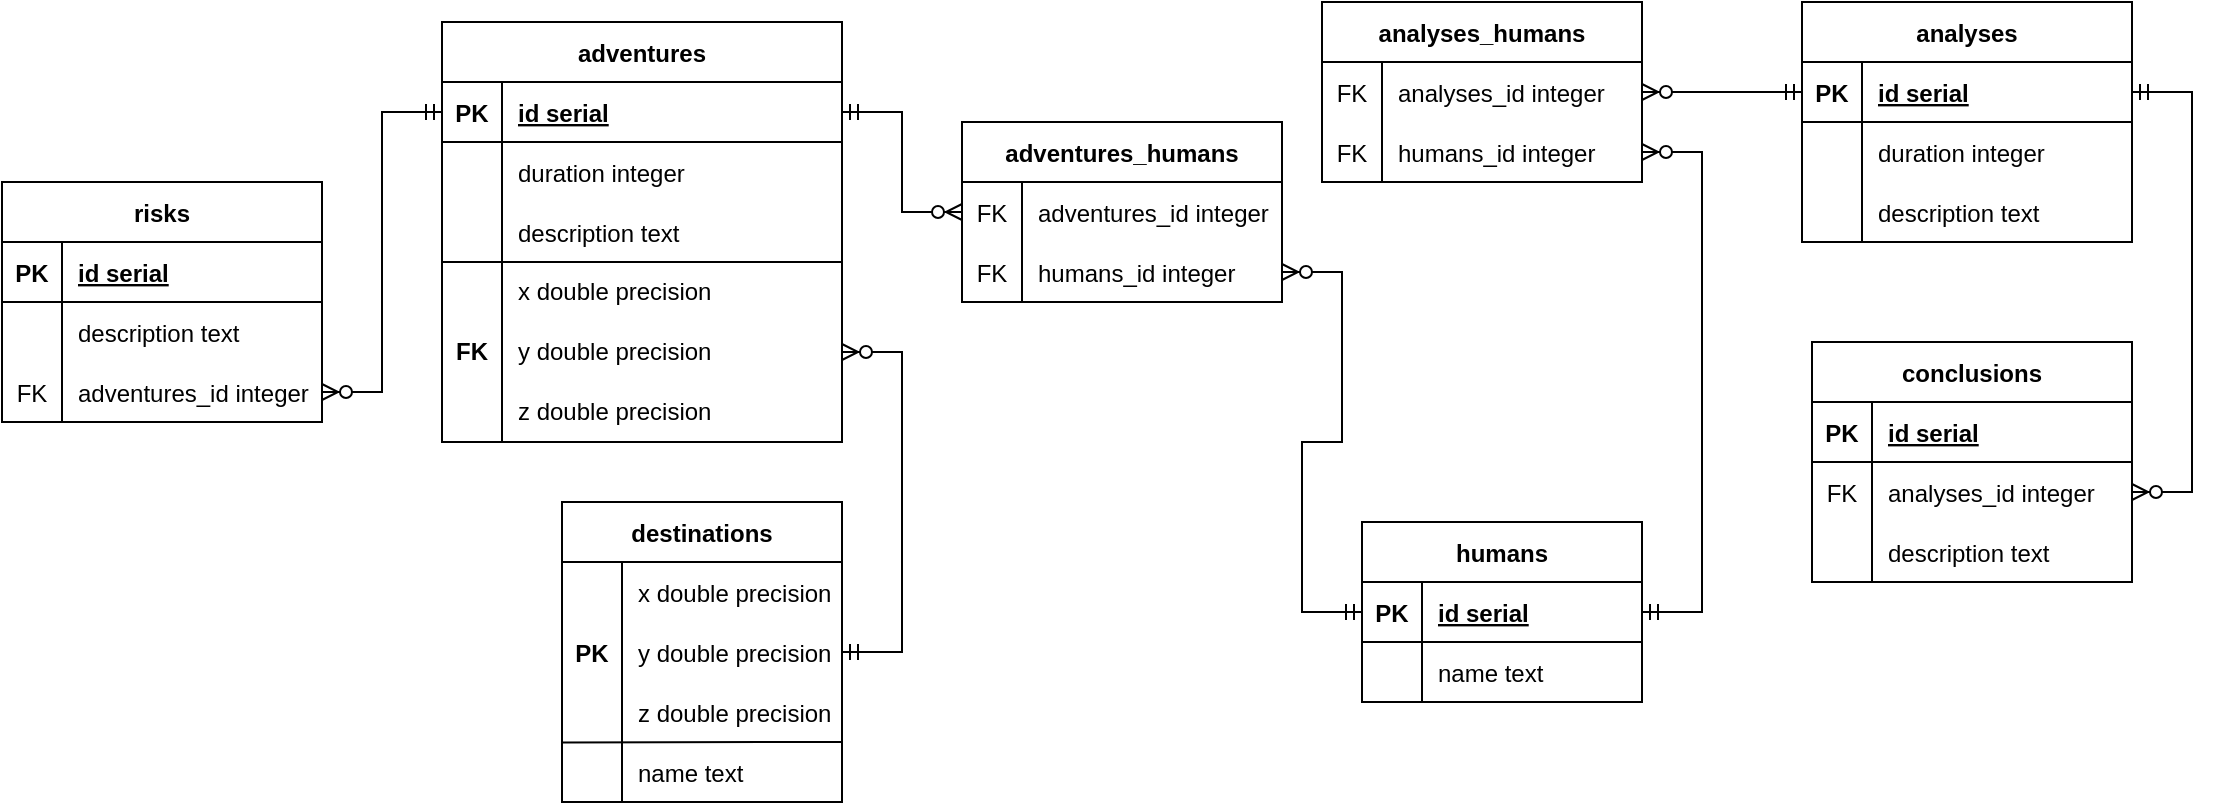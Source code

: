 <mxfile version="21.3.0" type="device">
  <diagram id="R2lEEEUBdFMjLlhIrx00" name="Page-1">
    <mxGraphModel dx="1674" dy="907" grid="1" gridSize="10" guides="1" tooltips="1" connect="1" arrows="1" fold="1" page="1" pageScale="1" pageWidth="850" pageHeight="1100" math="0" shadow="0" extFonts="Permanent Marker^https://fonts.googleapis.com/css?family=Permanent+Marker">
      <root>
        <mxCell id="0" />
        <mxCell id="1" parent="0" />
        <mxCell id="tZwuDDLvrRKOLx_UNDYY-267" value="adventures" style="shape=table;startSize=30;container=1;collapsible=1;childLayout=tableLayout;fixedRows=1;rowLines=0;fontStyle=1;align=center;resizeLast=1;" parent="1" vertex="1">
          <mxGeometry x="220" y="40" width="200" height="210" as="geometry" />
        </mxCell>
        <mxCell id="tZwuDDLvrRKOLx_UNDYY-268" value="" style="shape=partialRectangle;collapsible=0;dropTarget=0;pointerEvents=0;fillColor=none;points=[[0,0.5],[1,0.5]];portConstraint=eastwest;top=0;left=0;right=0;bottom=1;" parent="tZwuDDLvrRKOLx_UNDYY-267" vertex="1">
          <mxGeometry y="30" width="200" height="30" as="geometry" />
        </mxCell>
        <mxCell id="tZwuDDLvrRKOLx_UNDYY-269" value="PK" style="shape=partialRectangle;overflow=hidden;connectable=0;fillColor=none;top=0;left=0;bottom=0;right=0;fontStyle=1;" parent="tZwuDDLvrRKOLx_UNDYY-268" vertex="1">
          <mxGeometry width="30" height="30" as="geometry">
            <mxRectangle width="30" height="30" as="alternateBounds" />
          </mxGeometry>
        </mxCell>
        <mxCell id="tZwuDDLvrRKOLx_UNDYY-270" value="id serial" style="shape=partialRectangle;overflow=hidden;connectable=0;fillColor=none;top=0;left=0;bottom=0;right=0;align=left;spacingLeft=6;fontStyle=5;" parent="tZwuDDLvrRKOLx_UNDYY-268" vertex="1">
          <mxGeometry x="30" width="170" height="30" as="geometry">
            <mxRectangle width="170" height="30" as="alternateBounds" />
          </mxGeometry>
        </mxCell>
        <mxCell id="tZwuDDLvrRKOLx_UNDYY-271" value="" style="shape=partialRectangle;collapsible=0;dropTarget=0;pointerEvents=0;fillColor=none;points=[[0,0.5],[1,0.5]];portConstraint=eastwest;top=0;left=0;right=0;bottom=0;" parent="tZwuDDLvrRKOLx_UNDYY-267" vertex="1">
          <mxGeometry y="60" width="200" height="30" as="geometry" />
        </mxCell>
        <mxCell id="tZwuDDLvrRKOLx_UNDYY-272" value="" style="shape=partialRectangle;overflow=hidden;connectable=0;fillColor=none;top=0;left=0;bottom=0;right=0;" parent="tZwuDDLvrRKOLx_UNDYY-271" vertex="1">
          <mxGeometry width="30" height="30" as="geometry">
            <mxRectangle width="30" height="30" as="alternateBounds" />
          </mxGeometry>
        </mxCell>
        <mxCell id="tZwuDDLvrRKOLx_UNDYY-273" value="duration integer" style="shape=partialRectangle;overflow=hidden;connectable=0;fillColor=none;top=0;left=0;bottom=0;right=0;align=left;spacingLeft=6;" parent="tZwuDDLvrRKOLx_UNDYY-271" vertex="1">
          <mxGeometry x="30" width="170" height="30" as="geometry">
            <mxRectangle width="170" height="30" as="alternateBounds" />
          </mxGeometry>
        </mxCell>
        <mxCell id="tZwuDDLvrRKOLx_UNDYY-274" value="" style="shape=tableRow;horizontal=0;startSize=0;swimlaneHead=0;swimlaneBody=0;fillColor=none;collapsible=0;dropTarget=0;points=[[0,0.5],[1,0.5]];portConstraint=eastwest;top=0;left=0;right=0;bottom=0;" parent="tZwuDDLvrRKOLx_UNDYY-267" vertex="1">
          <mxGeometry y="90" width="200" height="30" as="geometry" />
        </mxCell>
        <mxCell id="tZwuDDLvrRKOLx_UNDYY-275" value="" style="shape=partialRectangle;connectable=0;fillColor=none;top=0;left=0;bottom=0;right=0;fontStyle=0;overflow=hidden;" parent="tZwuDDLvrRKOLx_UNDYY-274" vertex="1">
          <mxGeometry width="30" height="30" as="geometry">
            <mxRectangle width="30" height="30" as="alternateBounds" />
          </mxGeometry>
        </mxCell>
        <mxCell id="tZwuDDLvrRKOLx_UNDYY-276" value="description text" style="shape=partialRectangle;connectable=0;fillColor=none;top=0;left=0;bottom=0;right=0;align=left;spacingLeft=6;fontStyle=0;overflow=hidden;" parent="tZwuDDLvrRKOLx_UNDYY-274" vertex="1">
          <mxGeometry x="30" width="170" height="30" as="geometry">
            <mxRectangle width="170" height="30" as="alternateBounds" />
          </mxGeometry>
        </mxCell>
        <mxCell id="Xyp_nHOZ0y3SRMOsYqRO-1" value="" style="shape=tableRow;horizontal=0;startSize=0;swimlaneHead=0;swimlaneBody=0;fillColor=none;collapsible=0;dropTarget=0;points=[[0,0.5],[1,0.5]];portConstraint=eastwest;top=0;left=0;right=0;bottom=0;" vertex="1" parent="tZwuDDLvrRKOLx_UNDYY-267">
          <mxGeometry y="120" width="200" height="30" as="geometry" />
        </mxCell>
        <mxCell id="Xyp_nHOZ0y3SRMOsYqRO-2" value="" style="shape=partialRectangle;connectable=0;fillColor=none;top=0;left=0;bottom=0;right=0;fontStyle=0;overflow=hidden;whiteSpace=wrap;html=1;" vertex="1" parent="Xyp_nHOZ0y3SRMOsYqRO-1">
          <mxGeometry width="30" height="30" as="geometry">
            <mxRectangle width="30" height="30" as="alternateBounds" />
          </mxGeometry>
        </mxCell>
        <mxCell id="Xyp_nHOZ0y3SRMOsYqRO-3" value="x double precision" style="shape=partialRectangle;connectable=0;fillColor=none;top=0;left=0;bottom=0;right=0;align=left;spacingLeft=6;fontStyle=0;overflow=hidden;whiteSpace=wrap;html=1;" vertex="1" parent="Xyp_nHOZ0y3SRMOsYqRO-1">
          <mxGeometry x="30" width="170" height="30" as="geometry">
            <mxRectangle width="170" height="30" as="alternateBounds" />
          </mxGeometry>
        </mxCell>
        <mxCell id="Xyp_nHOZ0y3SRMOsYqRO-41" value="" style="shape=tableRow;horizontal=0;startSize=0;swimlaneHead=0;swimlaneBody=0;fillColor=none;collapsible=0;dropTarget=0;points=[[0,0.5],[1,0.5]];portConstraint=eastwest;top=0;left=0;right=0;bottom=0;" vertex="1" parent="tZwuDDLvrRKOLx_UNDYY-267">
          <mxGeometry y="150" width="200" height="30" as="geometry" />
        </mxCell>
        <mxCell id="Xyp_nHOZ0y3SRMOsYqRO-42" value="&lt;b&gt;FK&lt;/b&gt;" style="shape=partialRectangle;connectable=0;fillColor=none;top=0;left=0;bottom=0;right=0;fontStyle=0;overflow=hidden;whiteSpace=wrap;html=1;" vertex="1" parent="Xyp_nHOZ0y3SRMOsYqRO-41">
          <mxGeometry width="30" height="30" as="geometry">
            <mxRectangle width="30" height="30" as="alternateBounds" />
          </mxGeometry>
        </mxCell>
        <mxCell id="Xyp_nHOZ0y3SRMOsYqRO-43" value="y double precision" style="shape=partialRectangle;connectable=0;fillColor=none;top=0;left=0;bottom=0;right=0;align=left;spacingLeft=6;fontStyle=0;overflow=hidden;whiteSpace=wrap;html=1;" vertex="1" parent="Xyp_nHOZ0y3SRMOsYqRO-41">
          <mxGeometry x="30" width="170" height="30" as="geometry">
            <mxRectangle width="170" height="30" as="alternateBounds" />
          </mxGeometry>
        </mxCell>
        <mxCell id="Xyp_nHOZ0y3SRMOsYqRO-44" value="" style="shape=tableRow;horizontal=0;startSize=0;swimlaneHead=0;swimlaneBody=0;fillColor=none;collapsible=0;dropTarget=0;points=[[0,0.5],[1,0.5]];portConstraint=eastwest;top=0;left=0;right=0;bottom=0;" vertex="1" parent="tZwuDDLvrRKOLx_UNDYY-267">
          <mxGeometry y="180" width="200" height="30" as="geometry" />
        </mxCell>
        <mxCell id="Xyp_nHOZ0y3SRMOsYqRO-45" value="" style="shape=partialRectangle;connectable=0;fillColor=none;top=0;left=0;bottom=0;right=0;fontStyle=0;overflow=hidden;whiteSpace=wrap;html=1;" vertex="1" parent="Xyp_nHOZ0y3SRMOsYqRO-44">
          <mxGeometry width="30" height="30" as="geometry">
            <mxRectangle width="30" height="30" as="alternateBounds" />
          </mxGeometry>
        </mxCell>
        <mxCell id="Xyp_nHOZ0y3SRMOsYqRO-46" value="z double precision" style="shape=partialRectangle;connectable=0;fillColor=none;top=0;left=0;bottom=0;right=0;align=left;spacingLeft=6;fontStyle=0;overflow=hidden;whiteSpace=wrap;html=1;" vertex="1" parent="Xyp_nHOZ0y3SRMOsYqRO-44">
          <mxGeometry x="30" width="170" height="30" as="geometry">
            <mxRectangle width="170" height="30" as="alternateBounds" />
          </mxGeometry>
        </mxCell>
        <mxCell id="tZwuDDLvrRKOLx_UNDYY-277" value="risks" style="shape=table;startSize=30;container=1;collapsible=1;childLayout=tableLayout;fixedRows=1;rowLines=0;fontStyle=1;align=center;resizeLast=1;" parent="1" vertex="1">
          <mxGeometry y="120" width="160" height="120" as="geometry" />
        </mxCell>
        <mxCell id="tZwuDDLvrRKOLx_UNDYY-278" value="" style="shape=partialRectangle;collapsible=0;dropTarget=0;pointerEvents=0;fillColor=none;points=[[0,0.5],[1,0.5]];portConstraint=eastwest;top=0;left=0;right=0;bottom=1;" parent="tZwuDDLvrRKOLx_UNDYY-277" vertex="1">
          <mxGeometry y="30" width="160" height="30" as="geometry" />
        </mxCell>
        <mxCell id="tZwuDDLvrRKOLx_UNDYY-279" value="PK" style="shape=partialRectangle;overflow=hidden;connectable=0;fillColor=none;top=0;left=0;bottom=0;right=0;fontStyle=1;" parent="tZwuDDLvrRKOLx_UNDYY-278" vertex="1">
          <mxGeometry width="30" height="30" as="geometry">
            <mxRectangle width="30" height="30" as="alternateBounds" />
          </mxGeometry>
        </mxCell>
        <mxCell id="tZwuDDLvrRKOLx_UNDYY-280" value="id serial" style="shape=partialRectangle;overflow=hidden;connectable=0;fillColor=none;top=0;left=0;bottom=0;right=0;align=left;spacingLeft=6;fontStyle=5;" parent="tZwuDDLvrRKOLx_UNDYY-278" vertex="1">
          <mxGeometry x="30" width="130" height="30" as="geometry">
            <mxRectangle width="130" height="30" as="alternateBounds" />
          </mxGeometry>
        </mxCell>
        <mxCell id="tZwuDDLvrRKOLx_UNDYY-281" value="" style="shape=tableRow;horizontal=0;startSize=0;swimlaneHead=0;swimlaneBody=0;fillColor=none;collapsible=0;dropTarget=0;points=[[0,0.5],[1,0.5]];portConstraint=eastwest;top=0;left=0;right=0;bottom=0;" parent="tZwuDDLvrRKOLx_UNDYY-277" vertex="1">
          <mxGeometry y="60" width="160" height="30" as="geometry" />
        </mxCell>
        <mxCell id="tZwuDDLvrRKOLx_UNDYY-282" value="" style="shape=partialRectangle;connectable=0;fillColor=none;top=0;left=0;bottom=0;right=0;fontStyle=0;overflow=hidden;" parent="tZwuDDLvrRKOLx_UNDYY-281" vertex="1">
          <mxGeometry width="30" height="30" as="geometry">
            <mxRectangle width="30" height="30" as="alternateBounds" />
          </mxGeometry>
        </mxCell>
        <mxCell id="tZwuDDLvrRKOLx_UNDYY-283" value="description text" style="shape=partialRectangle;connectable=0;fillColor=none;top=0;left=0;bottom=0;right=0;align=left;spacingLeft=6;fontStyle=0;overflow=hidden;" parent="tZwuDDLvrRKOLx_UNDYY-281" vertex="1">
          <mxGeometry x="30" width="130" height="30" as="geometry">
            <mxRectangle width="130" height="30" as="alternateBounds" />
          </mxGeometry>
        </mxCell>
        <mxCell id="tZwuDDLvrRKOLx_UNDYY-284" value="" style="shape=tableRow;horizontal=0;startSize=0;swimlaneHead=0;swimlaneBody=0;fillColor=none;collapsible=0;dropTarget=0;points=[[0,0.5],[1,0.5]];portConstraint=eastwest;top=0;left=0;right=0;bottom=0;" parent="tZwuDDLvrRKOLx_UNDYY-277" vertex="1">
          <mxGeometry y="90" width="160" height="30" as="geometry" />
        </mxCell>
        <mxCell id="tZwuDDLvrRKOLx_UNDYY-285" value="FK" style="shape=partialRectangle;connectable=0;fillColor=none;top=0;left=0;bottom=0;right=0;fontStyle=0;overflow=hidden;" parent="tZwuDDLvrRKOLx_UNDYY-284" vertex="1">
          <mxGeometry width="30" height="30" as="geometry">
            <mxRectangle width="30" height="30" as="alternateBounds" />
          </mxGeometry>
        </mxCell>
        <mxCell id="tZwuDDLvrRKOLx_UNDYY-286" value="adventures_id integer" style="shape=partialRectangle;connectable=0;fillColor=none;top=0;left=0;bottom=0;right=0;align=left;spacingLeft=6;fontStyle=0;overflow=hidden;" parent="tZwuDDLvrRKOLx_UNDYY-284" vertex="1">
          <mxGeometry x="30" width="130" height="30" as="geometry">
            <mxRectangle width="130" height="30" as="alternateBounds" />
          </mxGeometry>
        </mxCell>
        <mxCell id="tZwuDDLvrRKOLx_UNDYY-287" value="humans" style="shape=table;startSize=30;container=1;collapsible=1;childLayout=tableLayout;fixedRows=1;rowLines=0;fontStyle=1;align=center;resizeLast=1;" parent="1" vertex="1">
          <mxGeometry x="680" y="290" width="140" height="90" as="geometry" />
        </mxCell>
        <mxCell id="tZwuDDLvrRKOLx_UNDYY-288" value="" style="shape=partialRectangle;collapsible=0;dropTarget=0;pointerEvents=0;fillColor=none;points=[[0,0.5],[1,0.5]];portConstraint=eastwest;top=0;left=0;right=0;bottom=1;" parent="tZwuDDLvrRKOLx_UNDYY-287" vertex="1">
          <mxGeometry y="30" width="140" height="30" as="geometry" />
        </mxCell>
        <mxCell id="tZwuDDLvrRKOLx_UNDYY-289" value="PK" style="shape=partialRectangle;overflow=hidden;connectable=0;fillColor=none;top=0;left=0;bottom=0;right=0;fontStyle=1;" parent="tZwuDDLvrRKOLx_UNDYY-288" vertex="1">
          <mxGeometry width="30" height="30" as="geometry">
            <mxRectangle width="30" height="30" as="alternateBounds" />
          </mxGeometry>
        </mxCell>
        <mxCell id="tZwuDDLvrRKOLx_UNDYY-290" value="id serial" style="shape=partialRectangle;overflow=hidden;connectable=0;fillColor=none;top=0;left=0;bottom=0;right=0;align=left;spacingLeft=6;fontStyle=5;" parent="tZwuDDLvrRKOLx_UNDYY-288" vertex="1">
          <mxGeometry x="30" width="110" height="30" as="geometry">
            <mxRectangle width="110" height="30" as="alternateBounds" />
          </mxGeometry>
        </mxCell>
        <mxCell id="tZwuDDLvrRKOLx_UNDYY-291" value="" style="shape=partialRectangle;collapsible=0;dropTarget=0;pointerEvents=0;fillColor=none;points=[[0,0.5],[1,0.5]];portConstraint=eastwest;top=0;left=0;right=0;bottom=0;" parent="tZwuDDLvrRKOLx_UNDYY-287" vertex="1">
          <mxGeometry y="60" width="140" height="30" as="geometry" />
        </mxCell>
        <mxCell id="tZwuDDLvrRKOLx_UNDYY-292" value="" style="shape=partialRectangle;overflow=hidden;connectable=0;fillColor=none;top=0;left=0;bottom=0;right=0;" parent="tZwuDDLvrRKOLx_UNDYY-291" vertex="1">
          <mxGeometry width="30" height="30" as="geometry">
            <mxRectangle width="30" height="30" as="alternateBounds" />
          </mxGeometry>
        </mxCell>
        <mxCell id="tZwuDDLvrRKOLx_UNDYY-293" value="name text" style="shape=partialRectangle;overflow=hidden;connectable=0;fillColor=none;top=0;left=0;bottom=0;right=0;align=left;spacingLeft=6;" parent="tZwuDDLvrRKOLx_UNDYY-291" vertex="1">
          <mxGeometry x="30" width="110" height="30" as="geometry">
            <mxRectangle width="110" height="30" as="alternateBounds" />
          </mxGeometry>
        </mxCell>
        <mxCell id="tZwuDDLvrRKOLx_UNDYY-294" value="analyses" style="shape=table;startSize=30;container=1;collapsible=1;childLayout=tableLayout;fixedRows=1;rowLines=0;fontStyle=1;align=center;resizeLast=1;" parent="1" vertex="1">
          <mxGeometry x="900" y="30" width="165" height="120" as="geometry" />
        </mxCell>
        <mxCell id="tZwuDDLvrRKOLx_UNDYY-295" value="" style="shape=partialRectangle;collapsible=0;dropTarget=0;pointerEvents=0;fillColor=none;points=[[0,0.5],[1,0.5]];portConstraint=eastwest;top=0;left=0;right=0;bottom=1;" parent="tZwuDDLvrRKOLx_UNDYY-294" vertex="1">
          <mxGeometry y="30" width="165" height="30" as="geometry" />
        </mxCell>
        <mxCell id="tZwuDDLvrRKOLx_UNDYY-296" value="PK" style="shape=partialRectangle;overflow=hidden;connectable=0;fillColor=none;top=0;left=0;bottom=0;right=0;fontStyle=1;" parent="tZwuDDLvrRKOLx_UNDYY-295" vertex="1">
          <mxGeometry width="30" height="30" as="geometry">
            <mxRectangle width="30" height="30" as="alternateBounds" />
          </mxGeometry>
        </mxCell>
        <mxCell id="tZwuDDLvrRKOLx_UNDYY-297" value="id serial" style="shape=partialRectangle;overflow=hidden;connectable=0;fillColor=none;top=0;left=0;bottom=0;right=0;align=left;spacingLeft=6;fontStyle=5;" parent="tZwuDDLvrRKOLx_UNDYY-295" vertex="1">
          <mxGeometry x="30" width="135" height="30" as="geometry">
            <mxRectangle width="135" height="30" as="alternateBounds" />
          </mxGeometry>
        </mxCell>
        <mxCell id="tZwuDDLvrRKOLx_UNDYY-298" value="" style="shape=partialRectangle;collapsible=0;dropTarget=0;pointerEvents=0;fillColor=none;points=[[0,0.5],[1,0.5]];portConstraint=eastwest;top=0;left=0;right=0;bottom=0;" parent="tZwuDDLvrRKOLx_UNDYY-294" vertex="1">
          <mxGeometry y="60" width="165" height="30" as="geometry" />
        </mxCell>
        <mxCell id="tZwuDDLvrRKOLx_UNDYY-299" value="" style="shape=partialRectangle;overflow=hidden;connectable=0;fillColor=none;top=0;left=0;bottom=0;right=0;" parent="tZwuDDLvrRKOLx_UNDYY-298" vertex="1">
          <mxGeometry width="30" height="30" as="geometry">
            <mxRectangle width="30" height="30" as="alternateBounds" />
          </mxGeometry>
        </mxCell>
        <mxCell id="tZwuDDLvrRKOLx_UNDYY-300" value="duration integer" style="shape=partialRectangle;overflow=hidden;connectable=0;fillColor=none;top=0;left=0;bottom=0;right=0;align=left;spacingLeft=6;" parent="tZwuDDLvrRKOLx_UNDYY-298" vertex="1">
          <mxGeometry x="30" width="135" height="30" as="geometry">
            <mxRectangle width="135" height="30" as="alternateBounds" />
          </mxGeometry>
        </mxCell>
        <mxCell id="tZwuDDLvrRKOLx_UNDYY-301" value="" style="shape=tableRow;horizontal=0;startSize=0;swimlaneHead=0;swimlaneBody=0;fillColor=none;collapsible=0;dropTarget=0;points=[[0,0.5],[1,0.5]];portConstraint=eastwest;top=0;left=0;right=0;bottom=0;" parent="tZwuDDLvrRKOLx_UNDYY-294" vertex="1">
          <mxGeometry y="90" width="165" height="30" as="geometry" />
        </mxCell>
        <mxCell id="tZwuDDLvrRKOLx_UNDYY-302" value="" style="shape=partialRectangle;connectable=0;fillColor=none;top=0;left=0;bottom=0;right=0;fontStyle=0;overflow=hidden;" parent="tZwuDDLvrRKOLx_UNDYY-301" vertex="1">
          <mxGeometry width="30" height="30" as="geometry">
            <mxRectangle width="30" height="30" as="alternateBounds" />
          </mxGeometry>
        </mxCell>
        <mxCell id="tZwuDDLvrRKOLx_UNDYY-303" value="description text" style="shape=partialRectangle;connectable=0;fillColor=none;top=0;left=0;bottom=0;right=0;align=left;spacingLeft=6;fontStyle=0;overflow=hidden;" parent="tZwuDDLvrRKOLx_UNDYY-301" vertex="1">
          <mxGeometry x="30" width="135" height="30" as="geometry">
            <mxRectangle width="135" height="30" as="alternateBounds" />
          </mxGeometry>
        </mxCell>
        <mxCell id="tZwuDDLvrRKOLx_UNDYY-304" value="conclusions" style="shape=table;startSize=30;container=1;collapsible=1;childLayout=tableLayout;fixedRows=1;rowLines=0;fontStyle=1;align=center;resizeLast=1;" parent="1" vertex="1">
          <mxGeometry x="905" y="200" width="160" height="120" as="geometry" />
        </mxCell>
        <mxCell id="tZwuDDLvrRKOLx_UNDYY-305" value="" style="shape=partialRectangle;collapsible=0;dropTarget=0;pointerEvents=0;fillColor=none;points=[[0,0.5],[1,0.5]];portConstraint=eastwest;top=0;left=0;right=0;bottom=1;" parent="tZwuDDLvrRKOLx_UNDYY-304" vertex="1">
          <mxGeometry y="30" width="160" height="30" as="geometry" />
        </mxCell>
        <mxCell id="tZwuDDLvrRKOLx_UNDYY-306" value="PK" style="shape=partialRectangle;overflow=hidden;connectable=0;fillColor=none;top=0;left=0;bottom=0;right=0;fontStyle=1;" parent="tZwuDDLvrRKOLx_UNDYY-305" vertex="1">
          <mxGeometry width="30" height="30" as="geometry">
            <mxRectangle width="30" height="30" as="alternateBounds" />
          </mxGeometry>
        </mxCell>
        <mxCell id="tZwuDDLvrRKOLx_UNDYY-307" value="id serial" style="shape=partialRectangle;overflow=hidden;connectable=0;fillColor=none;top=0;left=0;bottom=0;right=0;align=left;spacingLeft=6;fontStyle=5;" parent="tZwuDDLvrRKOLx_UNDYY-305" vertex="1">
          <mxGeometry x="30" width="130" height="30" as="geometry">
            <mxRectangle width="130" height="30" as="alternateBounds" />
          </mxGeometry>
        </mxCell>
        <mxCell id="tZwuDDLvrRKOLx_UNDYY-308" value="" style="shape=tableRow;horizontal=0;startSize=0;swimlaneHead=0;swimlaneBody=0;fillColor=none;collapsible=0;dropTarget=0;points=[[0,0.5],[1,0.5]];portConstraint=eastwest;top=0;left=0;right=0;bottom=0;" parent="tZwuDDLvrRKOLx_UNDYY-304" vertex="1">
          <mxGeometry y="60" width="160" height="30" as="geometry" />
        </mxCell>
        <mxCell id="tZwuDDLvrRKOLx_UNDYY-309" value="FK" style="shape=partialRectangle;connectable=0;fillColor=none;top=0;left=0;bottom=0;right=0;fontStyle=0;overflow=hidden;" parent="tZwuDDLvrRKOLx_UNDYY-308" vertex="1">
          <mxGeometry width="30" height="30" as="geometry">
            <mxRectangle width="30" height="30" as="alternateBounds" />
          </mxGeometry>
        </mxCell>
        <mxCell id="tZwuDDLvrRKOLx_UNDYY-310" value="analyses_id integer" style="shape=partialRectangle;connectable=0;fillColor=none;top=0;left=0;bottom=0;right=0;align=left;spacingLeft=6;fontStyle=0;overflow=hidden;" parent="tZwuDDLvrRKOLx_UNDYY-308" vertex="1">
          <mxGeometry x="30" width="130" height="30" as="geometry">
            <mxRectangle width="130" height="30" as="alternateBounds" />
          </mxGeometry>
        </mxCell>
        <mxCell id="tZwuDDLvrRKOLx_UNDYY-311" value="" style="shape=tableRow;horizontal=0;startSize=0;swimlaneHead=0;swimlaneBody=0;fillColor=none;collapsible=0;dropTarget=0;points=[[0,0.5],[1,0.5]];portConstraint=eastwest;top=0;left=0;right=0;bottom=0;" parent="tZwuDDLvrRKOLx_UNDYY-304" vertex="1">
          <mxGeometry y="90" width="160" height="30" as="geometry" />
        </mxCell>
        <mxCell id="tZwuDDLvrRKOLx_UNDYY-312" value="" style="shape=partialRectangle;connectable=0;fillColor=none;top=0;left=0;bottom=0;right=0;fontStyle=0;overflow=hidden;" parent="tZwuDDLvrRKOLx_UNDYY-311" vertex="1">
          <mxGeometry width="30" height="30" as="geometry">
            <mxRectangle width="30" height="30" as="alternateBounds" />
          </mxGeometry>
        </mxCell>
        <mxCell id="tZwuDDLvrRKOLx_UNDYY-313" value="description text" style="shape=partialRectangle;connectable=0;fillColor=none;top=0;left=0;bottom=0;right=0;align=left;spacingLeft=6;fontStyle=0;overflow=hidden;" parent="tZwuDDLvrRKOLx_UNDYY-311" vertex="1">
          <mxGeometry x="30" width="130" height="30" as="geometry">
            <mxRectangle width="130" height="30" as="alternateBounds" />
          </mxGeometry>
        </mxCell>
        <mxCell id="tZwuDDLvrRKOLx_UNDYY-314" value="adventures_humans" style="shape=table;startSize=30;container=1;collapsible=1;childLayout=tableLayout;fixedRows=1;rowLines=0;fontStyle=1;align=center;resizeLast=1;" parent="1" vertex="1">
          <mxGeometry x="480" y="90" width="160" height="90" as="geometry" />
        </mxCell>
        <mxCell id="tZwuDDLvrRKOLx_UNDYY-315" value="" style="shape=partialRectangle;collapsible=0;dropTarget=0;pointerEvents=0;fillColor=none;points=[[0,0.5],[1,0.5]];portConstraint=eastwest;top=0;left=0;right=0;bottom=0;" parent="tZwuDDLvrRKOLx_UNDYY-314" vertex="1">
          <mxGeometry y="30" width="160" height="30" as="geometry" />
        </mxCell>
        <mxCell id="tZwuDDLvrRKOLx_UNDYY-316" value="FK" style="shape=partialRectangle;overflow=hidden;connectable=0;fillColor=none;top=0;left=0;bottom=0;right=0;" parent="tZwuDDLvrRKOLx_UNDYY-315" vertex="1">
          <mxGeometry width="30" height="30" as="geometry">
            <mxRectangle width="30" height="30" as="alternateBounds" />
          </mxGeometry>
        </mxCell>
        <mxCell id="tZwuDDLvrRKOLx_UNDYY-317" value="adventures_id integer" style="shape=partialRectangle;overflow=hidden;connectable=0;fillColor=none;top=0;left=0;bottom=0;right=0;align=left;spacingLeft=6;" parent="tZwuDDLvrRKOLx_UNDYY-315" vertex="1">
          <mxGeometry x="30" width="130" height="30" as="geometry">
            <mxRectangle width="130" height="30" as="alternateBounds" />
          </mxGeometry>
        </mxCell>
        <mxCell id="tZwuDDLvrRKOLx_UNDYY-318" value="" style="shape=tableRow;horizontal=0;startSize=0;swimlaneHead=0;swimlaneBody=0;fillColor=none;collapsible=0;dropTarget=0;points=[[0,0.5],[1,0.5]];portConstraint=eastwest;top=0;left=0;right=0;bottom=0;" parent="tZwuDDLvrRKOLx_UNDYY-314" vertex="1">
          <mxGeometry y="60" width="160" height="30" as="geometry" />
        </mxCell>
        <mxCell id="tZwuDDLvrRKOLx_UNDYY-319" value="FK" style="shape=partialRectangle;connectable=0;fillColor=none;top=0;left=0;bottom=0;right=0;fontStyle=0;overflow=hidden;" parent="tZwuDDLvrRKOLx_UNDYY-318" vertex="1">
          <mxGeometry width="30" height="30" as="geometry">
            <mxRectangle width="30" height="30" as="alternateBounds" />
          </mxGeometry>
        </mxCell>
        <mxCell id="tZwuDDLvrRKOLx_UNDYY-320" value="humans_id integer" style="shape=partialRectangle;connectable=0;fillColor=none;top=0;left=0;bottom=0;right=0;align=left;spacingLeft=6;fontStyle=0;overflow=hidden;" parent="tZwuDDLvrRKOLx_UNDYY-318" vertex="1">
          <mxGeometry x="30" width="130" height="30" as="geometry">
            <mxRectangle width="130" height="30" as="alternateBounds" />
          </mxGeometry>
        </mxCell>
        <mxCell id="tZwuDDLvrRKOLx_UNDYY-321" value="analyses_humans" style="shape=table;startSize=30;container=1;collapsible=1;childLayout=tableLayout;fixedRows=1;rowLines=0;fontStyle=1;align=center;resizeLast=1;" parent="1" vertex="1">
          <mxGeometry x="660" y="30" width="160" height="90" as="geometry" />
        </mxCell>
        <mxCell id="tZwuDDLvrRKOLx_UNDYY-322" value="" style="shape=partialRectangle;collapsible=0;dropTarget=0;pointerEvents=0;fillColor=none;points=[[0,0.5],[1,0.5]];portConstraint=eastwest;top=0;left=0;right=0;bottom=0;" parent="tZwuDDLvrRKOLx_UNDYY-321" vertex="1">
          <mxGeometry y="30" width="160" height="30" as="geometry" />
        </mxCell>
        <mxCell id="tZwuDDLvrRKOLx_UNDYY-323" value="FK" style="shape=partialRectangle;overflow=hidden;connectable=0;fillColor=none;top=0;left=0;bottom=0;right=0;" parent="tZwuDDLvrRKOLx_UNDYY-322" vertex="1">
          <mxGeometry width="30" height="30" as="geometry">
            <mxRectangle width="30" height="30" as="alternateBounds" />
          </mxGeometry>
        </mxCell>
        <mxCell id="tZwuDDLvrRKOLx_UNDYY-324" value="analyses_id integer" style="shape=partialRectangle;overflow=hidden;connectable=0;fillColor=none;top=0;left=0;bottom=0;right=0;align=left;spacingLeft=6;" parent="tZwuDDLvrRKOLx_UNDYY-322" vertex="1">
          <mxGeometry x="30" width="130" height="30" as="geometry">
            <mxRectangle width="130" height="30" as="alternateBounds" />
          </mxGeometry>
        </mxCell>
        <mxCell id="tZwuDDLvrRKOLx_UNDYY-325" value="" style="shape=tableRow;horizontal=0;startSize=0;swimlaneHead=0;swimlaneBody=0;fillColor=none;collapsible=0;dropTarget=0;points=[[0,0.5],[1,0.5]];portConstraint=eastwest;top=0;left=0;right=0;bottom=0;" parent="tZwuDDLvrRKOLx_UNDYY-321" vertex="1">
          <mxGeometry y="60" width="160" height="30" as="geometry" />
        </mxCell>
        <mxCell id="tZwuDDLvrRKOLx_UNDYY-326" value="FK" style="shape=partialRectangle;connectable=0;fillColor=none;top=0;left=0;bottom=0;right=0;fontStyle=0;overflow=hidden;" parent="tZwuDDLvrRKOLx_UNDYY-325" vertex="1">
          <mxGeometry width="30" height="30" as="geometry">
            <mxRectangle width="30" height="30" as="alternateBounds" />
          </mxGeometry>
        </mxCell>
        <mxCell id="tZwuDDLvrRKOLx_UNDYY-327" value="humans_id integer" style="shape=partialRectangle;connectable=0;fillColor=none;top=0;left=0;bottom=0;right=0;align=left;spacingLeft=6;fontStyle=0;overflow=hidden;" parent="tZwuDDLvrRKOLx_UNDYY-325" vertex="1">
          <mxGeometry x="30" width="130" height="30" as="geometry">
            <mxRectangle width="130" height="30" as="alternateBounds" />
          </mxGeometry>
        </mxCell>
        <mxCell id="Xyp_nHOZ0y3SRMOsYqRO-23" value="" style="edgeStyle=entityRelationEdgeStyle;fontSize=12;html=1;endArrow=ERzeroToMany;startArrow=ERmandOne;rounded=0;exitX=1;exitY=0.5;exitDx=0;exitDy=0;entryX=1;entryY=0.5;entryDx=0;entryDy=0;" edge="1" parent="1" source="Xyp_nHOZ0y3SRMOsYqRO-20" target="Xyp_nHOZ0y3SRMOsYqRO-41">
          <mxGeometry width="100" height="100" relative="1" as="geometry">
            <mxPoint x="440" y="260" as="sourcePoint" />
            <mxPoint x="440" y="360" as="targetPoint" />
          </mxGeometry>
        </mxCell>
        <mxCell id="Xyp_nHOZ0y3SRMOsYqRO-25" value="" style="edgeStyle=entityRelationEdgeStyle;fontSize=12;html=1;endArrow=ERzeroToMany;startArrow=ERmandOne;rounded=0;entryX=1;entryY=0.5;entryDx=0;entryDy=0;exitX=1;exitY=0.5;exitDx=0;exitDy=0;" edge="1" parent="1" source="tZwuDDLvrRKOLx_UNDYY-288" target="tZwuDDLvrRKOLx_UNDYY-325">
          <mxGeometry width="100" height="100" relative="1" as="geometry">
            <mxPoint x="770" y="310" as="sourcePoint" />
            <mxPoint x="870" y="210" as="targetPoint" />
          </mxGeometry>
        </mxCell>
        <mxCell id="Xyp_nHOZ0y3SRMOsYqRO-26" value="" style="edgeStyle=entityRelationEdgeStyle;fontSize=12;html=1;endArrow=ERzeroToMany;startArrow=ERmandOne;rounded=0;entryX=1;entryY=0.5;entryDx=0;entryDy=0;exitX=0;exitY=0.5;exitDx=0;exitDy=0;" edge="1" parent="1" source="tZwuDDLvrRKOLx_UNDYY-288" target="tZwuDDLvrRKOLx_UNDYY-318">
          <mxGeometry width="100" height="100" relative="1" as="geometry">
            <mxPoint x="720" y="230" as="sourcePoint" />
            <mxPoint x="780" y="270" as="targetPoint" />
          </mxGeometry>
        </mxCell>
        <mxCell id="Xyp_nHOZ0y3SRMOsYqRO-27" value="" style="edgeStyle=entityRelationEdgeStyle;fontSize=12;html=1;endArrow=ERzeroToMany;startArrow=ERmandOne;rounded=0;entryX=1;entryY=0.5;entryDx=0;entryDy=0;exitX=0;exitY=0.5;exitDx=0;exitDy=0;" edge="1" parent="1" source="tZwuDDLvrRKOLx_UNDYY-268" target="tZwuDDLvrRKOLx_UNDYY-284">
          <mxGeometry width="100" height="100" relative="1" as="geometry">
            <mxPoint x="230" y="350" as="sourcePoint" />
            <mxPoint x="170" y="380" as="targetPoint" />
          </mxGeometry>
        </mxCell>
        <mxCell id="Xyp_nHOZ0y3SRMOsYqRO-28" value="" style="edgeStyle=entityRelationEdgeStyle;fontSize=12;html=1;endArrow=ERzeroToMany;startArrow=ERmandOne;rounded=0;entryX=1;entryY=0.5;entryDx=0;entryDy=0;exitX=1;exitY=0.5;exitDx=0;exitDy=0;" edge="1" parent="1" source="tZwuDDLvrRKOLx_UNDYY-295" target="tZwuDDLvrRKOLx_UNDYY-308">
          <mxGeometry width="100" height="100" relative="1" as="geometry">
            <mxPoint x="690" y="310" as="sourcePoint" />
            <mxPoint x="750" y="350" as="targetPoint" />
          </mxGeometry>
        </mxCell>
        <mxCell id="Xyp_nHOZ0y3SRMOsYqRO-29" value="" style="edgeStyle=entityRelationEdgeStyle;fontSize=12;html=1;endArrow=ERzeroToMany;startArrow=ERmandOne;rounded=0;entryX=1;entryY=0.5;entryDx=0;entryDy=0;exitX=0;exitY=0.5;exitDx=0;exitDy=0;" edge="1" parent="1" source="tZwuDDLvrRKOLx_UNDYY-295" target="tZwuDDLvrRKOLx_UNDYY-322">
          <mxGeometry width="100" height="100" relative="1" as="geometry">
            <mxPoint x="830" y="230" as="sourcePoint" />
            <mxPoint x="890" y="270" as="targetPoint" />
          </mxGeometry>
        </mxCell>
        <mxCell id="Xyp_nHOZ0y3SRMOsYqRO-30" value="" style="edgeStyle=entityRelationEdgeStyle;fontSize=12;html=1;endArrow=ERzeroToMany;startArrow=ERmandOne;rounded=0;entryX=0;entryY=0.5;entryDx=0;entryDy=0;exitX=1;exitY=0.5;exitDx=0;exitDy=0;" edge="1" parent="1" source="tZwuDDLvrRKOLx_UNDYY-268" target="tZwuDDLvrRKOLx_UNDYY-315">
          <mxGeometry width="100" height="100" relative="1" as="geometry">
            <mxPoint x="680" y="170" as="sourcePoint" />
            <mxPoint x="620" y="200" as="targetPoint" />
          </mxGeometry>
        </mxCell>
        <mxCell id="Xyp_nHOZ0y3SRMOsYqRO-50" value="" style="endArrow=none;html=1;rounded=0;" edge="1" parent="1">
          <mxGeometry width="50" height="50" relative="1" as="geometry">
            <mxPoint x="220" y="160" as="sourcePoint" />
            <mxPoint x="420" y="160" as="targetPoint" />
          </mxGeometry>
        </mxCell>
        <mxCell id="Xyp_nHOZ0y3SRMOsYqRO-53" value="" style="group" vertex="1" connectable="0" parent="1">
          <mxGeometry x="280" y="280" width="140" height="150" as="geometry" />
        </mxCell>
        <mxCell id="Xyp_nHOZ0y3SRMOsYqRO-4" value="destinations" style="shape=table;startSize=30;container=1;collapsible=1;childLayout=tableLayout;fixedRows=1;rowLines=0;fontStyle=1;align=center;resizeLast=1;" vertex="1" parent="Xyp_nHOZ0y3SRMOsYqRO-53">
          <mxGeometry width="140" height="150" as="geometry" />
        </mxCell>
        <mxCell id="Xyp_nHOZ0y3SRMOsYqRO-17" value="" style="shape=tableRow;horizontal=0;startSize=0;swimlaneHead=0;swimlaneBody=0;fillColor=none;collapsible=0;dropTarget=0;points=[[0,0.5],[1,0.5]];portConstraint=eastwest;top=0;left=0;right=0;bottom=0;" vertex="1" parent="Xyp_nHOZ0y3SRMOsYqRO-4">
          <mxGeometry y="30" width="140" height="30" as="geometry" />
        </mxCell>
        <mxCell id="Xyp_nHOZ0y3SRMOsYqRO-18" value="" style="shape=partialRectangle;connectable=0;fillColor=none;top=0;left=0;bottom=0;right=0;editable=1;overflow=hidden;fontStyle=1" vertex="1" parent="Xyp_nHOZ0y3SRMOsYqRO-17">
          <mxGeometry width="30" height="30" as="geometry">
            <mxRectangle width="30" height="30" as="alternateBounds" />
          </mxGeometry>
        </mxCell>
        <mxCell id="Xyp_nHOZ0y3SRMOsYqRO-19" value="x double precision" style="shape=partialRectangle;connectable=0;fillColor=none;top=0;left=0;bottom=0;right=0;align=left;spacingLeft=6;overflow=hidden;" vertex="1" parent="Xyp_nHOZ0y3SRMOsYqRO-17">
          <mxGeometry x="30" width="110" height="30" as="geometry">
            <mxRectangle width="110" height="30" as="alternateBounds" />
          </mxGeometry>
        </mxCell>
        <mxCell id="Xyp_nHOZ0y3SRMOsYqRO-20" value="" style="shape=tableRow;horizontal=0;startSize=0;swimlaneHead=0;swimlaneBody=0;fillColor=none;collapsible=0;dropTarget=0;points=[[0,0.5],[1,0.5]];portConstraint=eastwest;top=0;left=0;right=0;bottom=0;" vertex="1" parent="Xyp_nHOZ0y3SRMOsYqRO-4">
          <mxGeometry y="60" width="140" height="30" as="geometry" />
        </mxCell>
        <mxCell id="Xyp_nHOZ0y3SRMOsYqRO-21" value="PK" style="shape=partialRectangle;connectable=0;fillColor=none;top=0;left=0;bottom=0;right=0;editable=1;overflow=hidden;fontStyle=1" vertex="1" parent="Xyp_nHOZ0y3SRMOsYqRO-20">
          <mxGeometry width="30" height="30" as="geometry">
            <mxRectangle width="30" height="30" as="alternateBounds" />
          </mxGeometry>
        </mxCell>
        <mxCell id="Xyp_nHOZ0y3SRMOsYqRO-22" value="y double precision" style="shape=partialRectangle;connectable=0;fillColor=none;top=0;left=0;bottom=0;right=0;align=left;spacingLeft=6;overflow=hidden;" vertex="1" parent="Xyp_nHOZ0y3SRMOsYqRO-20">
          <mxGeometry x="30" width="110" height="30" as="geometry">
            <mxRectangle width="110" height="30" as="alternateBounds" />
          </mxGeometry>
        </mxCell>
        <mxCell id="Xyp_nHOZ0y3SRMOsYqRO-11" value="" style="shape=tableRow;horizontal=0;startSize=0;swimlaneHead=0;swimlaneBody=0;fillColor=none;collapsible=0;dropTarget=0;points=[[0,0.5],[1,0.5]];portConstraint=eastwest;top=0;left=0;right=0;bottom=0;" vertex="1" parent="Xyp_nHOZ0y3SRMOsYqRO-4">
          <mxGeometry y="90" width="140" height="30" as="geometry" />
        </mxCell>
        <mxCell id="Xyp_nHOZ0y3SRMOsYqRO-12" value="" style="shape=partialRectangle;connectable=0;fillColor=none;top=0;left=0;bottom=0;right=0;editable=1;overflow=hidden;fontStyle=1" vertex="1" parent="Xyp_nHOZ0y3SRMOsYqRO-11">
          <mxGeometry width="30" height="30" as="geometry">
            <mxRectangle width="30" height="30" as="alternateBounds" />
          </mxGeometry>
        </mxCell>
        <mxCell id="Xyp_nHOZ0y3SRMOsYqRO-13" value="z double precision" style="shape=partialRectangle;connectable=0;fillColor=none;top=0;left=0;bottom=0;right=0;align=left;spacingLeft=6;overflow=hidden;" vertex="1" parent="Xyp_nHOZ0y3SRMOsYqRO-11">
          <mxGeometry x="30" width="110" height="30" as="geometry">
            <mxRectangle width="110" height="30" as="alternateBounds" />
          </mxGeometry>
        </mxCell>
        <mxCell id="Xyp_nHOZ0y3SRMOsYqRO-8" value="" style="shape=partialRectangle;collapsible=0;dropTarget=0;pointerEvents=0;fillColor=none;points=[[0,0.5],[1,0.5]];portConstraint=eastwest;top=0;left=0;right=0;bottom=0;" vertex="1" parent="Xyp_nHOZ0y3SRMOsYqRO-4">
          <mxGeometry y="120" width="140" height="30" as="geometry" />
        </mxCell>
        <mxCell id="Xyp_nHOZ0y3SRMOsYqRO-9" value="" style="shape=partialRectangle;overflow=hidden;connectable=0;fillColor=none;top=0;left=0;bottom=0;right=0;" vertex="1" parent="Xyp_nHOZ0y3SRMOsYqRO-8">
          <mxGeometry width="30" height="30" as="geometry">
            <mxRectangle width="30" height="30" as="alternateBounds" />
          </mxGeometry>
        </mxCell>
        <mxCell id="Xyp_nHOZ0y3SRMOsYqRO-10" value="name text" style="shape=partialRectangle;overflow=hidden;connectable=0;fillColor=none;top=0;left=0;bottom=0;right=0;align=left;spacingLeft=6;" vertex="1" parent="Xyp_nHOZ0y3SRMOsYqRO-8">
          <mxGeometry x="30" width="110" height="30" as="geometry">
            <mxRectangle width="110" height="30" as="alternateBounds" />
          </mxGeometry>
        </mxCell>
        <mxCell id="Xyp_nHOZ0y3SRMOsYqRO-52" value="" style="endArrow=none;html=1;rounded=0;" edge="1" parent="Xyp_nHOZ0y3SRMOsYqRO-53">
          <mxGeometry width="50" height="50" relative="1" as="geometry">
            <mxPoint y="120.2" as="sourcePoint" />
            <mxPoint x="140" y="120" as="targetPoint" />
          </mxGeometry>
        </mxCell>
      </root>
    </mxGraphModel>
  </diagram>
</mxfile>
